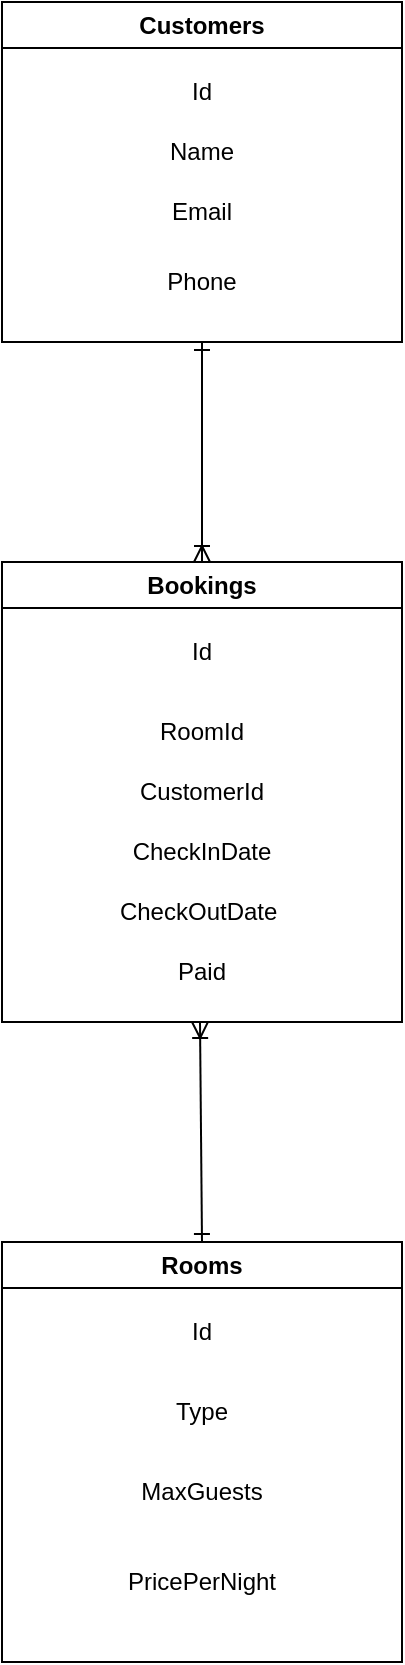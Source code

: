 <mxfile version="26.1.1">
  <diagram name="Sida-1" id="Yv2pyKI61eKC5X-Gz2bg">
    <mxGraphModel dx="1434" dy="772" grid="1" gridSize="10" guides="1" tooltips="1" connect="1" arrows="1" fold="1" page="1" pageScale="1" pageWidth="827" pageHeight="1169" math="0" shadow="0">
      <root>
        <mxCell id="0" />
        <mxCell id="1" parent="0" />
        <mxCell id="Kn0fIxGpVBJKITD7amtR-1" value="Rooms" style="swimlane;whiteSpace=wrap;html=1;" vertex="1" parent="1">
          <mxGeometry x="314" y="630" width="200" height="210" as="geometry" />
        </mxCell>
        <mxCell id="Kn0fIxGpVBJKITD7amtR-6" value="Id" style="text;html=1;align=center;verticalAlign=middle;whiteSpace=wrap;rounded=0;" vertex="1" parent="Kn0fIxGpVBJKITD7amtR-1">
          <mxGeometry y="30" width="200" height="30" as="geometry" />
        </mxCell>
        <mxCell id="Kn0fIxGpVBJKITD7amtR-7" value="Type" style="text;html=1;align=center;verticalAlign=middle;whiteSpace=wrap;rounded=0;" vertex="1" parent="Kn0fIxGpVBJKITD7amtR-1">
          <mxGeometry y="70" width="200" height="30" as="geometry" />
        </mxCell>
        <mxCell id="Kn0fIxGpVBJKITD7amtR-8" value="MaxGuests" style="text;html=1;align=center;verticalAlign=middle;whiteSpace=wrap;rounded=0;" vertex="1" parent="Kn0fIxGpVBJKITD7amtR-1">
          <mxGeometry y="110" width="200" height="30" as="geometry" />
        </mxCell>
        <mxCell id="Kn0fIxGpVBJKITD7amtR-9" value="PricePerNight" style="text;html=1;align=center;verticalAlign=middle;whiteSpace=wrap;rounded=0;" vertex="1" parent="Kn0fIxGpVBJKITD7amtR-1">
          <mxGeometry y="140" width="200" height="60" as="geometry" />
        </mxCell>
        <mxCell id="Kn0fIxGpVBJKITD7amtR-2" value="Customers" style="swimlane;whiteSpace=wrap;html=1;" vertex="1" parent="1">
          <mxGeometry x="314" y="10" width="200" height="170" as="geometry" />
        </mxCell>
        <mxCell id="Kn0fIxGpVBJKITD7amtR-19" value="Id" style="text;html=1;align=center;verticalAlign=middle;whiteSpace=wrap;rounded=0;" vertex="1" parent="Kn0fIxGpVBJKITD7amtR-2">
          <mxGeometry y="30" width="200" height="30" as="geometry" />
        </mxCell>
        <mxCell id="Kn0fIxGpVBJKITD7amtR-20" value="Name" style="text;html=1;align=center;verticalAlign=middle;whiteSpace=wrap;rounded=0;" vertex="1" parent="Kn0fIxGpVBJKITD7amtR-2">
          <mxGeometry y="60" width="200" height="30" as="geometry" />
        </mxCell>
        <mxCell id="Kn0fIxGpVBJKITD7amtR-21" value="Email" style="text;html=1;align=center;verticalAlign=middle;whiteSpace=wrap;rounded=0;" vertex="1" parent="Kn0fIxGpVBJKITD7amtR-2">
          <mxGeometry y="90" width="200" height="30" as="geometry" />
        </mxCell>
        <mxCell id="Kn0fIxGpVBJKITD7amtR-22" value="Phone" style="text;html=1;align=center;verticalAlign=middle;whiteSpace=wrap;rounded=0;" vertex="1" parent="Kn0fIxGpVBJKITD7amtR-2">
          <mxGeometry y="120" width="200" height="40" as="geometry" />
        </mxCell>
        <mxCell id="Kn0fIxGpVBJKITD7amtR-3" value="Bookings" style="swimlane;whiteSpace=wrap;html=1;" vertex="1" parent="1">
          <mxGeometry x="314" y="290" width="200" height="230" as="geometry" />
        </mxCell>
        <mxCell id="Kn0fIxGpVBJKITD7amtR-11" value="Id" style="text;html=1;align=center;verticalAlign=middle;whiteSpace=wrap;rounded=0;" vertex="1" parent="Kn0fIxGpVBJKITD7amtR-3">
          <mxGeometry y="30" width="200" height="30" as="geometry" />
        </mxCell>
        <mxCell id="Kn0fIxGpVBJKITD7amtR-12" value="RoomId" style="text;html=1;align=center;verticalAlign=middle;whiteSpace=wrap;rounded=0;" vertex="1" parent="Kn0fIxGpVBJKITD7amtR-3">
          <mxGeometry y="70" width="200" height="30" as="geometry" />
        </mxCell>
        <mxCell id="Kn0fIxGpVBJKITD7amtR-13" value="CustomerId " style="text;html=1;align=center;verticalAlign=middle;whiteSpace=wrap;rounded=0;" vertex="1" parent="Kn0fIxGpVBJKITD7amtR-3">
          <mxGeometry y="100" width="200" height="30" as="geometry" />
        </mxCell>
        <mxCell id="Kn0fIxGpVBJKITD7amtR-15" value="CheckInDate" style="text;html=1;align=center;verticalAlign=middle;whiteSpace=wrap;rounded=0;" vertex="1" parent="Kn0fIxGpVBJKITD7amtR-3">
          <mxGeometry y="130" width="200" height="30" as="geometry" />
        </mxCell>
        <mxCell id="Kn0fIxGpVBJKITD7amtR-17" value="CheckOutDate&amp;nbsp;" style="text;html=1;align=center;verticalAlign=middle;whiteSpace=wrap;rounded=0;" vertex="1" parent="Kn0fIxGpVBJKITD7amtR-3">
          <mxGeometry y="160" width="200" height="30" as="geometry" />
        </mxCell>
        <mxCell id="Kn0fIxGpVBJKITD7amtR-18" value="Paid" style="text;html=1;align=center;verticalAlign=middle;whiteSpace=wrap;rounded=0;" vertex="1" parent="Kn0fIxGpVBJKITD7amtR-3">
          <mxGeometry y="190" width="200" height="30" as="geometry" />
        </mxCell>
        <mxCell id="Kn0fIxGpVBJKITD7amtR-23" value="" style="endArrow=ERone;startArrow=ERoneToMany;html=1;rounded=0;entryX=0.5;entryY=1;entryDx=0;entryDy=0;endFill=0;startFill=0;" edge="1" parent="1" target="Kn0fIxGpVBJKITD7amtR-2">
          <mxGeometry width="50" height="50" relative="1" as="geometry">
            <mxPoint x="414" y="290" as="sourcePoint" />
            <mxPoint x="430" y="190" as="targetPoint" />
          </mxGeometry>
        </mxCell>
        <mxCell id="Kn0fIxGpVBJKITD7amtR-25" value="" style="endArrow=ERoneToMany;startArrow=ERone;html=1;rounded=0;exitX=0.5;exitY=0;exitDx=0;exitDy=0;endFill=0;startFill=0;" edge="1" parent="1" source="Kn0fIxGpVBJKITD7amtR-1">
          <mxGeometry width="50" height="50" relative="1" as="geometry">
            <mxPoint x="413" y="620" as="sourcePoint" />
            <mxPoint x="413" y="520" as="targetPoint" />
            <Array as="points" />
          </mxGeometry>
        </mxCell>
      </root>
    </mxGraphModel>
  </diagram>
</mxfile>
